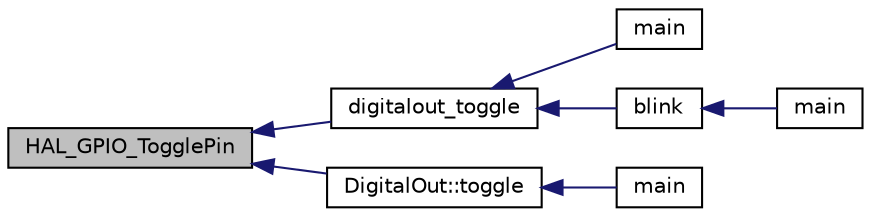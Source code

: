 digraph "HAL_GPIO_TogglePin"
{
  edge [fontname="Helvetica",fontsize="10",labelfontname="Helvetica",labelfontsize="10"];
  node [fontname="Helvetica",fontsize="10",shape=record];
  rankdir="LR";
  Node17 [label="HAL_GPIO_TogglePin",height=0.2,width=0.4,color="black", fillcolor="grey75", style="filled", fontcolor="black"];
  Node17 -> Node18 [dir="back",color="midnightblue",fontsize="10",style="solid",fontname="Helvetica"];
  Node18 [label="digitalout_toggle",height=0.2,width=0.4,color="black", fillcolor="white", style="filled",URL="$digital__out_8c.html#a549af9eaff8500d0b994e5461ea0f2df",tooltip="Toggle pin output. "];
  Node18 -> Node19 [dir="back",color="midnightblue",fontsize="10",style="solid",fontname="Helvetica"];
  Node19 [label="main",height=0.2,width=0.4,color="black", fillcolor="white", style="filled",URL="$adc_8c.html#a840291bc02cba5474a4cb46a9b9566fe"];
  Node18 -> Node20 [dir="back",color="midnightblue",fontsize="10",style="solid",fontname="Helvetica"];
  Node20 [label="blink",height=0.2,width=0.4,color="black", fillcolor="white", style="filled",URL="$blink__interrupt_8c.html#a5664bd38fc668253a0152e6b319aafbb",tooltip="interruptin and digitalout test "];
  Node20 -> Node21 [dir="back",color="midnightblue",fontsize="10",style="solid",fontname="Helvetica"];
  Node21 [label="main",height=0.2,width=0.4,color="black", fillcolor="white", style="filled",URL="$blink__interrupt_8c.html#a840291bc02cba5474a4cb46a9b9566fe"];
  Node17 -> Node22 [dir="back",color="midnightblue",fontsize="10",style="solid",fontname="Helvetica"];
  Node22 [label="DigitalOut::toggle",height=0.2,width=0.4,color="black", fillcolor="white", style="filled",URL="$class_digital_out.html#a17393169f751e56e7998ef0d57ab6c05",tooltip="Toggle pin output. "];
  Node22 -> Node23 [dir="back",color="midnightblue",fontsize="10",style="solid",fontname="Helvetica"];
  Node23 [label="main",height=0.2,width=0.4,color="black", fillcolor="white", style="filled",URL="$adc_8cpp.html#a840291bc02cba5474a4cb46a9b9566fe"];
}
